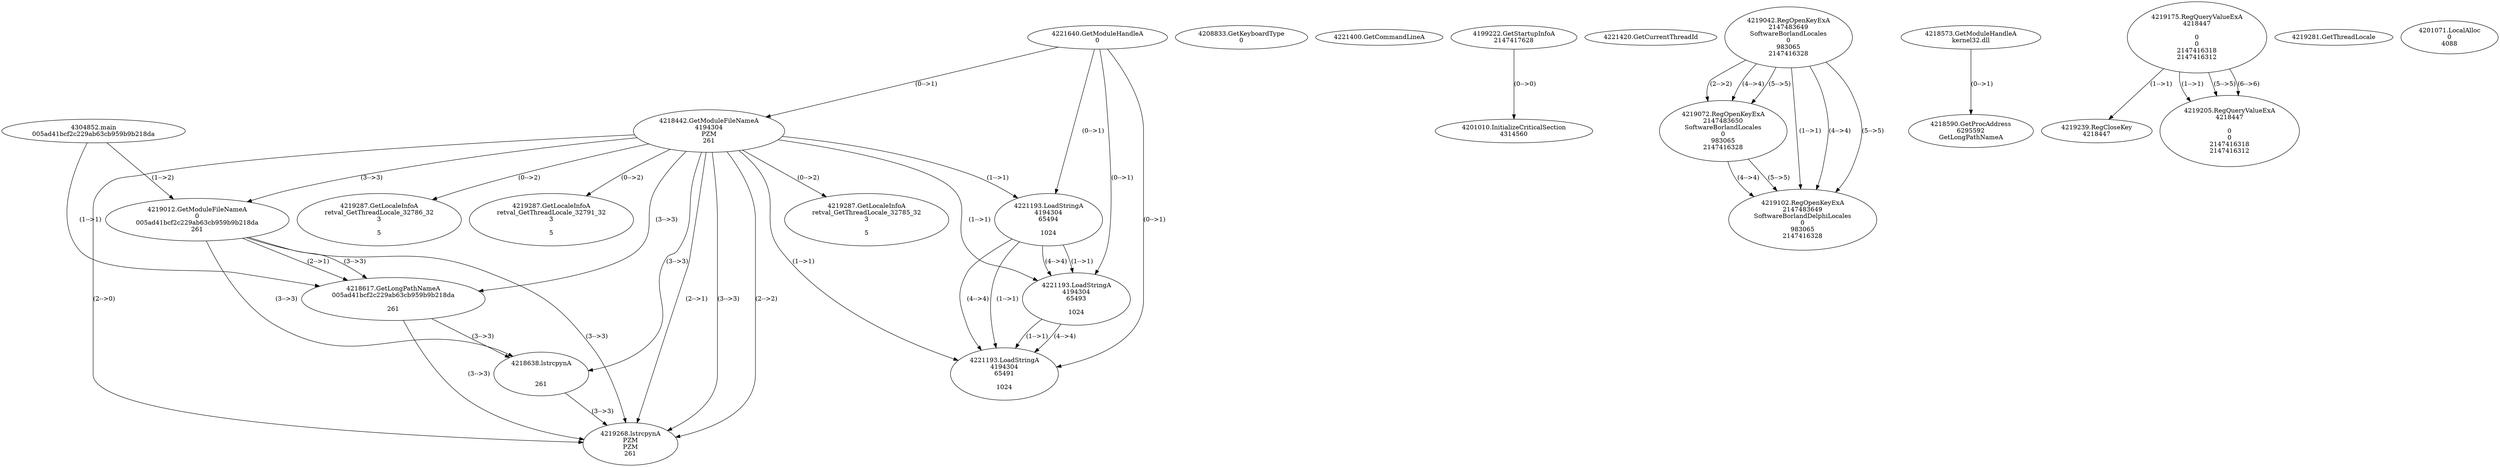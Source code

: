 // Global SCDG with merge call
digraph {
	0 [label="4304852.main
005ad41bcf2c229ab63cb959b9b218da"]
	1 [label="4221640.GetModuleHandleA
0"]
	2 [label="4208833.GetKeyboardType
0"]
	3 [label="4221400.GetCommandLineA
"]
	4 [label="4199222.GetStartupInfoA
2147417628"]
	5 [label="4221420.GetCurrentThreadId
"]
	6 [label="4218442.GetModuleFileNameA
4194304
PZM
261"]
	1 -> 6 [label="(0-->1)"]
	7 [label="4219012.GetModuleFileNameA
0
005ad41bcf2c229ab63cb959b9b218da
261"]
	0 -> 7 [label="(1-->2)"]
	6 -> 7 [label="(3-->3)"]
	8 [label="4219042.RegOpenKeyExA
2147483649
Software\Borland\Locales
0
983065
2147416328"]
	9 [label="4219072.RegOpenKeyExA
2147483650
Software\Borland\Locales
0
983065
2147416328"]
	8 -> 9 [label="(2-->2)"]
	8 -> 9 [label="(4-->4)"]
	8 -> 9 [label="(5-->5)"]
	10 [label="4218573.GetModuleHandleA
kernel32.dll"]
	11 [label="4218590.GetProcAddress
6295592
GetLongPathNameA"]
	10 -> 11 [label="(0-->1)"]
	12 [label="4218617.GetLongPathNameA
005ad41bcf2c229ab63cb959b9b218da

261"]
	0 -> 12 [label="(1-->1)"]
	7 -> 12 [label="(2-->1)"]
	6 -> 12 [label="(3-->3)"]
	7 -> 12 [label="(3-->3)"]
	13 [label="4218638.lstrcpynA


261"]
	6 -> 13 [label="(3-->3)"]
	7 -> 13 [label="(3-->3)"]
	12 -> 13 [label="(3-->3)"]
	14 [label="4219175.RegQueryValueExA
4218447

0
0
2147416318
2147416312"]
	15 [label="4219239.RegCloseKey
4218447"]
	14 -> 15 [label="(1-->1)"]
	16 [label="4219268.lstrcpynA
PZM
PZM
261"]
	6 -> 16 [label="(2-->1)"]
	6 -> 16 [label="(2-->2)"]
	6 -> 16 [label="(3-->3)"]
	7 -> 16 [label="(3-->3)"]
	12 -> 16 [label="(3-->3)"]
	13 -> 16 [label="(3-->3)"]
	6 -> 16 [label="(2-->0)"]
	17 [label="4219281.GetThreadLocale
"]
	18 [label="4219287.GetLocaleInfoA
retval_GetThreadLocale_32785_32
3

5"]
	6 -> 18 [label="(0-->2)"]
	19 [label="4221193.LoadStringA
4194304
65494

1024"]
	1 -> 19 [label="(0-->1)"]
	6 -> 19 [label="(1-->1)"]
	20 [label="4221193.LoadStringA
4194304
65493

1024"]
	1 -> 20 [label="(0-->1)"]
	6 -> 20 [label="(1-->1)"]
	19 -> 20 [label="(1-->1)"]
	19 -> 20 [label="(4-->4)"]
	21 [label="4201010.InitializeCriticalSection
4314560"]
	4 -> 21 [label="(0-->0)"]
	22 [label="4201071.LocalAlloc
0
4088"]
	23 [label="4219102.RegOpenKeyExA
2147483649
Software\Borland\Delphi\Locales
0
983065
2147416328"]
	8 -> 23 [label="(1-->1)"]
	8 -> 23 [label="(4-->4)"]
	9 -> 23 [label="(4-->4)"]
	8 -> 23 [label="(5-->5)"]
	9 -> 23 [label="(5-->5)"]
	24 [label="4219287.GetLocaleInfoA
retval_GetThreadLocale_32786_32
3

5"]
	6 -> 24 [label="(0-->2)"]
	25 [label="4219205.RegQueryValueExA
4218447

0
0
2147416318
2147416312"]
	14 -> 25 [label="(1-->1)"]
	14 -> 25 [label="(5-->5)"]
	14 -> 25 [label="(6-->6)"]
	26 [label="4219287.GetLocaleInfoA
retval_GetThreadLocale_32791_32
3

5"]
	6 -> 26 [label="(0-->2)"]
	27 [label="4221193.LoadStringA
4194304
65491

1024"]
	1 -> 27 [label="(0-->1)"]
	6 -> 27 [label="(1-->1)"]
	19 -> 27 [label="(1-->1)"]
	20 -> 27 [label="(1-->1)"]
	19 -> 27 [label="(4-->4)"]
	20 -> 27 [label="(4-->4)"]
}
